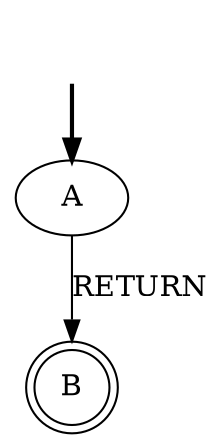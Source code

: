 digraph {
	fake [style=invisible]
	A [root=true]
	B [shape=doublecircle]
	fake -> A [style=bold]
	A -> B [label=RETURN]
}
